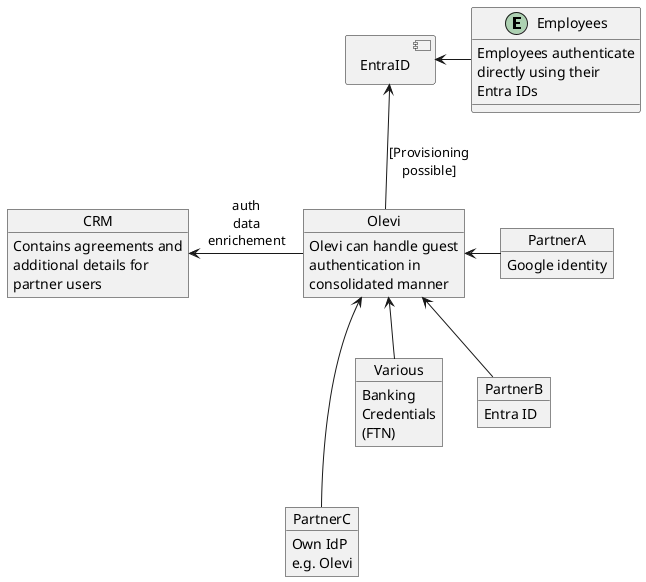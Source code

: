 @startuml useCase-entra-guests-authmethods
allowmixing

entity Employees {
    Employees authenticate
    directly using their 
    Entra IDs
}

object Olevi {
    Olevi can handle guest
    authentication in
    consolidated manner
}
object CRM {
    Contains agreements and
    additional details for
    partner users
}
component EntraID
object PartnerA {
    Google identity
}
object PartnerB {
    Entra ID
}
object PartnerC {
    Own IdP
    e.g. Olevi
}
object Various {
    Banking
    Credentials
    (FTN)
}

EntraID <-r- Employees 
EntraID <-r- Olevi : [Provisioning\npossible]
CRM <-r- Olevi : auth\ndata\nenrichement
Olevi <-r- PartnerA
Olevi <-r- PartnerB
Olevi <-r- PartnerC
Olevi <-d- Various

Employees -[hidden]d- PartnerA
PartnerA -[hidden]d- PartnerB
PartnerB -[hidden]d- PartnerC

@enduml